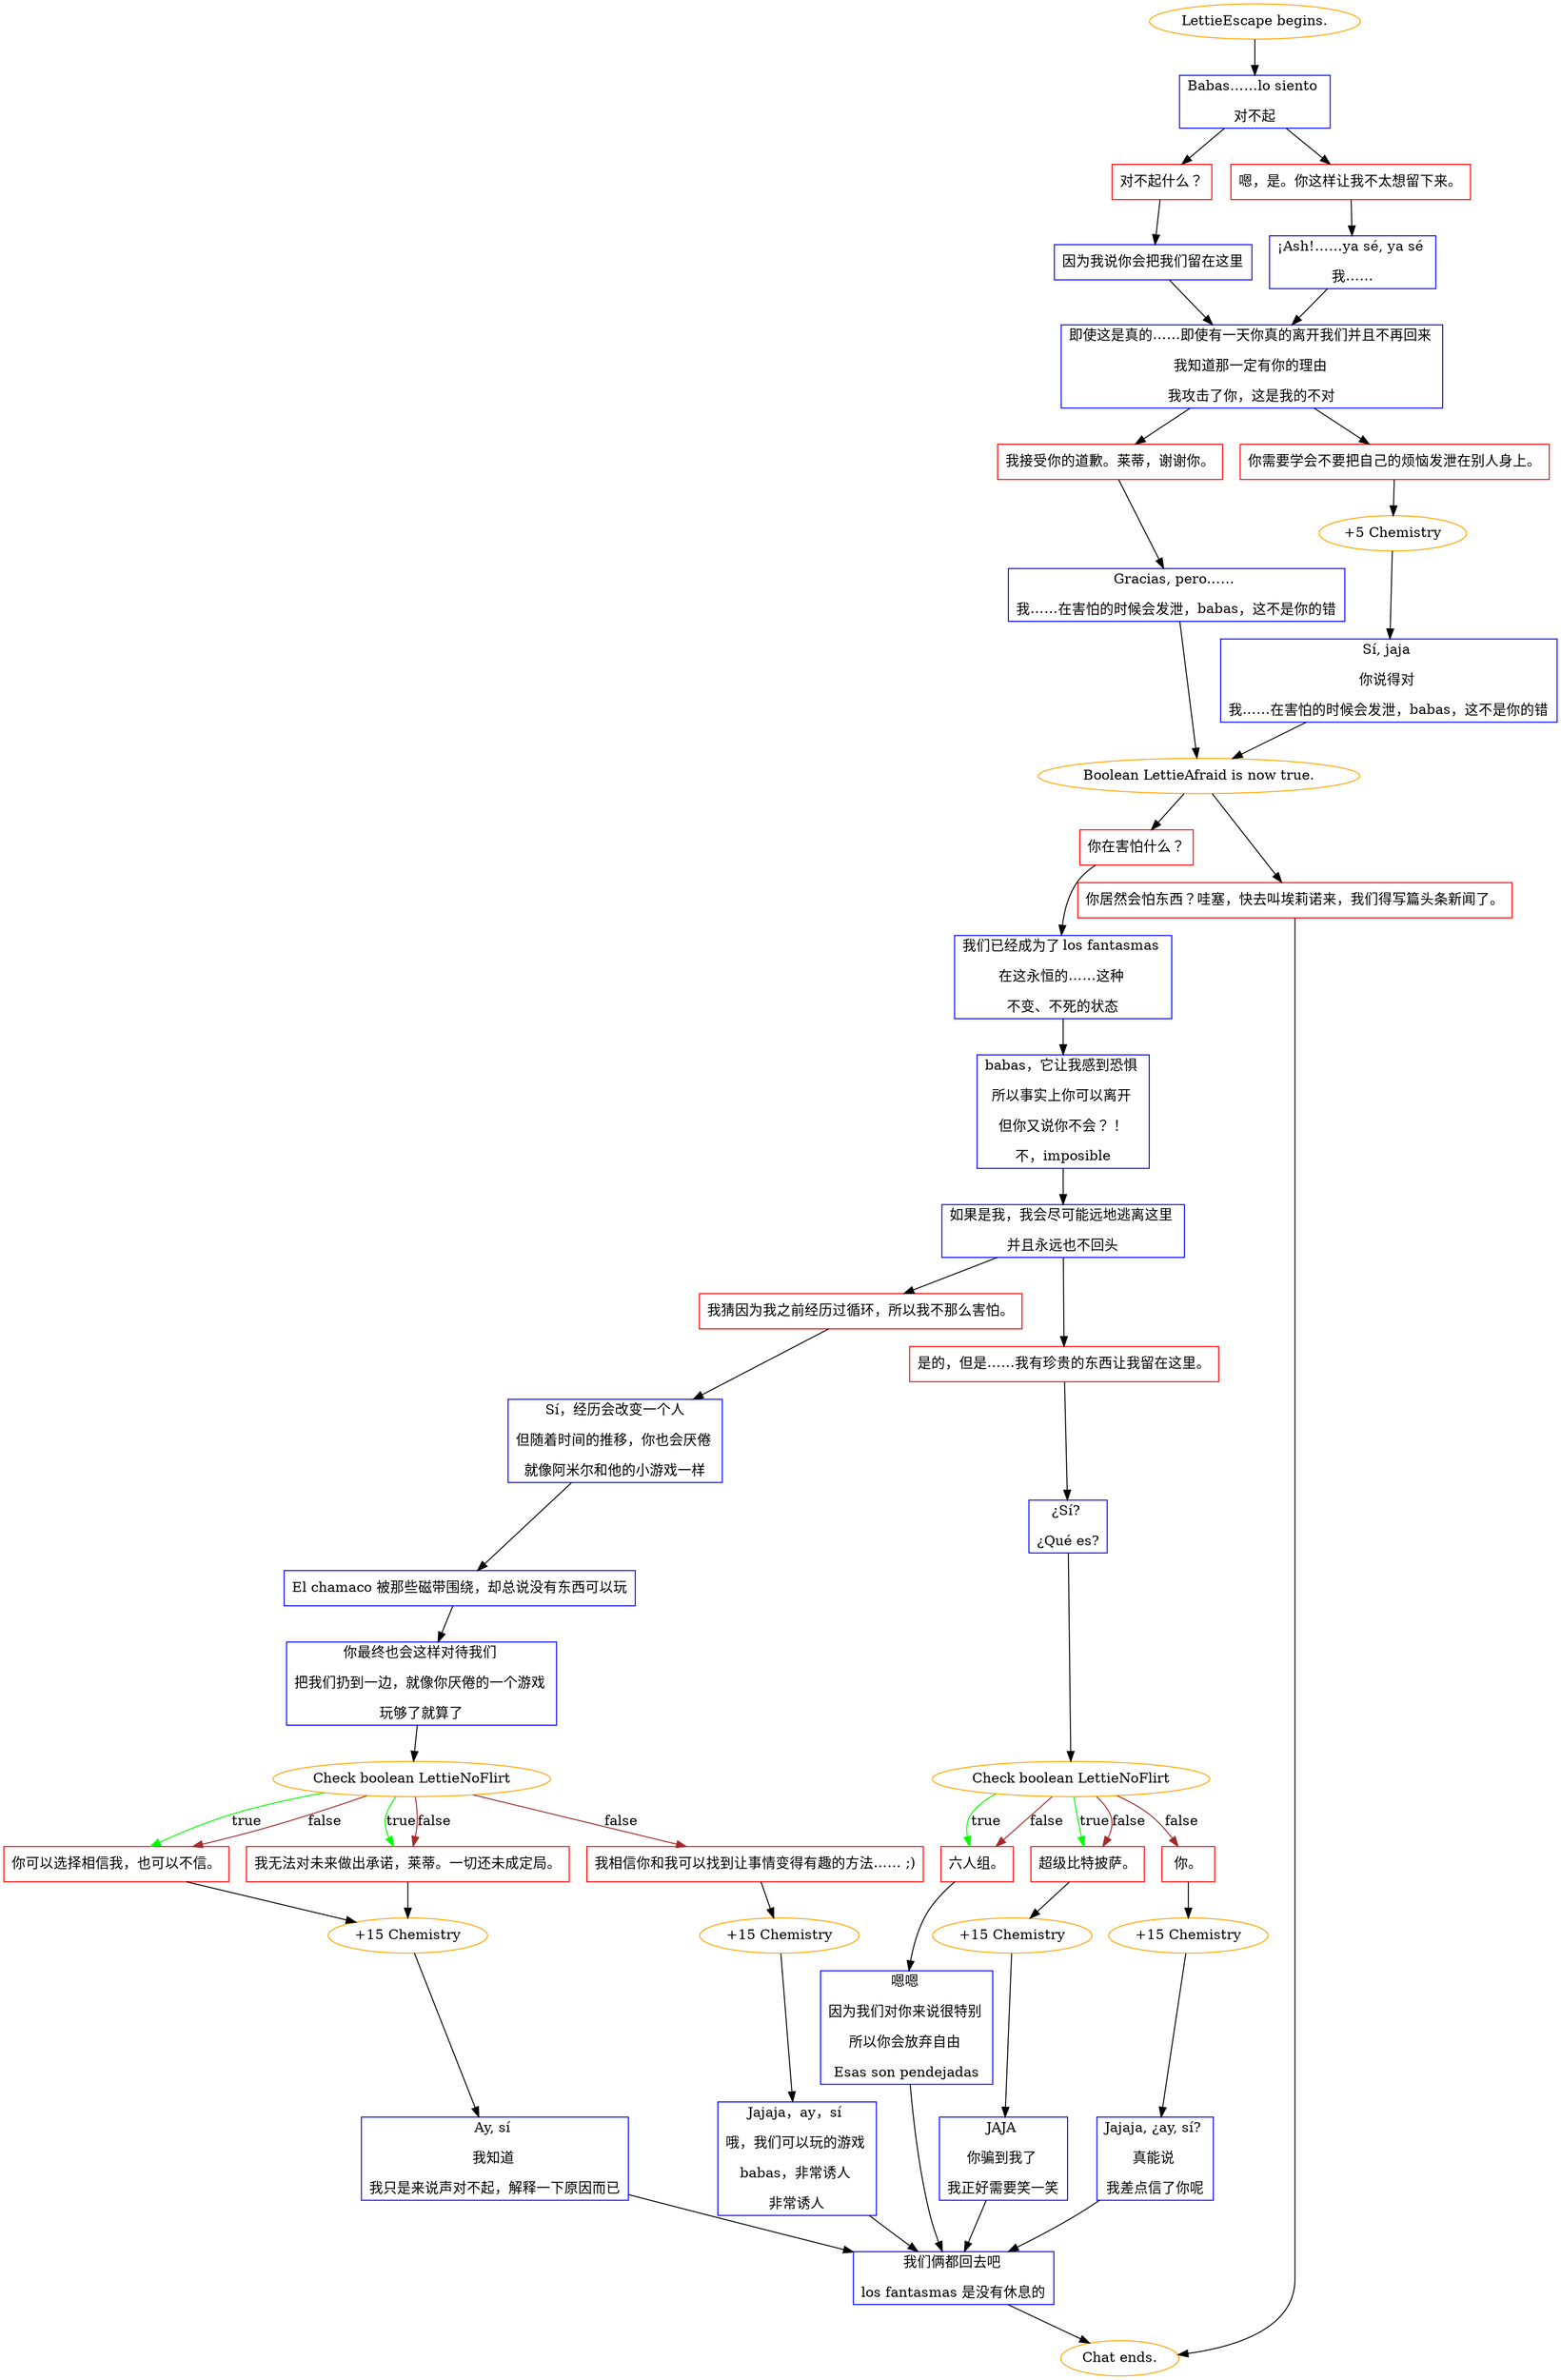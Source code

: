 digraph {
	"LettieEscape begins." [color=orange];
		"LettieEscape begins." -> j1807375681;
	j1807375681 [label="Babas……lo siento 
对不起",shape=box,color=blue];
		j1807375681 -> j1480724732;
		j1807375681 -> j1652239705;
	j1480724732 [label="对不起什么？",shape=box,color=red];
		j1480724732 -> j2389731516;
	j1652239705 [label="嗯，是。你这样让我不太想留下来。",shape=box,color=red];
		j1652239705 -> j2108668616;
	j2389731516 [label="因为我说你会把我们留在这里",shape=box,color=blue];
		j2389731516 -> j1782314408;
	j2108668616 [label="¡Ash!……ya sé, ya sé 
我……",shape=box,color=blue];
		j2108668616 -> j1782314408;
	j1782314408 [label="即使这是真的……即使有一天你真的离开我们并且不再回来 
我知道那一定有你的理由 
我攻击了你，这是我的不对",shape=box,color=blue];
		j1782314408 -> j1275322538;
		j1782314408 -> j3057953963;
	j1275322538 [label="我接受你的道歉。莱蒂，谢谢你。",shape=box,color=red];
		j1275322538 -> j91375676;
	j3057953963 [label="你需要学会不要把自己的烦恼发泄在别人身上。",shape=box,color=red];
		j3057953963 -> j3213382475;
	j91375676 [label="Gracias, pero…… 
我……在害怕的时候会发泄，babas，这不是你的错",shape=box,color=blue];
		j91375676 -> j3583486497;
	j3213382475 [label="+5 Chemistry",color=orange];
		j3213382475 -> j3146985548;
	j3583486497 [label="Boolean LettieAfraid is now true.",color=orange];
		j3583486497 -> j3352897703;
		j3583486497 -> j2140493349;
	j3146985548 [label="Sí, jaja 
你说得对 
我……在害怕的时候会发泄，babas，这不是你的错",shape=box,color=blue];
		j3146985548 -> j3583486497;
	j3352897703 [label="你在害怕什么？",shape=box,color=red];
		j3352897703 -> j843193122;
	j2140493349 [label="你居然会怕东西？哇塞，快去叫埃莉诺来，我们得写篇头条新闻了。",shape=box,color=red];
		j2140493349 -> "Chat ends.";
	j843193122 [label="我们已经成为了 los fantasmas 
在这永恒的……这种 
不变、不死的状态",shape=box,color=blue];
		j843193122 -> j3961165018;
	"Chat ends." [color=orange];
	j3961165018 [label="babas，它让我感到恐惧 
所以事实上你可以离开 
但你又说你不会？！ 
不，imposible",shape=box,color=blue];
		j3961165018 -> j798366864;
	j798366864 [label="如果是我，我会尽可能远地逃离这里 
并且永远也不回头",shape=box,color=blue];
		j798366864 -> j498794281;
		j798366864 -> j2242910720;
	j498794281 [label="我猜因为我之前经历过循环，所以我不那么害怕。",shape=box,color=red];
		j498794281 -> j4062659636;
	j2242910720 [label="是的，但是……我有珍贵的东西让我留在这里。",shape=box,color=red];
		j2242910720 -> j3078940324;
	j4062659636 [label="Sí，经历会改变一个人
但随着时间的推移，你也会厌倦 
就像阿米尔和他的小游戏一样",shape=box,color=blue];
		j4062659636 -> j270257405;
	j3078940324 [label="¿Sí? 
¿Qué es?",shape=box,color=blue];
		j3078940324 -> j951984688;
	j270257405 [label="El chamaco 被那些磁带围绕，却总说没有东西可以玩",shape=box,color=blue];
		j270257405 -> j1245991438;
	j951984688 [label="Check boolean LettieNoFlirt",color=orange];
		j951984688 -> j2477749517 [label=true,color=green];
		j951984688 -> j774074349 [label=true,color=green];
		j951984688 -> j2477749517 [label=false,color=brown];
		j951984688 -> j774074349 [label=false,color=brown];
		j951984688 -> j577464368 [label=false,color=brown];
	j1245991438 [label="你最终也会这样对待我们 
把我们扔到一边，就像你厌倦的一个游戏 
玩够了就算了",shape=box,color=blue];
		j1245991438 -> j4268600434;
	j2477749517 [label="六人组。",shape=box,color=red];
		j2477749517 -> j2725276518;
	j774074349 [label="超级比特披萨。",shape=box,color=red];
		j774074349 -> j3106935490;
	j577464368 [label="你。",shape=box,color=red];
		j577464368 -> j2361961784;
	j4268600434 [label="Check boolean LettieNoFlirt",color=orange];
		j4268600434 -> j22576415 [label=true,color=green];
		j4268600434 -> j3106334512 [label=true,color=green];
		j4268600434 -> j22576415 [label=false,color=brown];
		j4268600434 -> j3106334512 [label=false,color=brown];
		j4268600434 -> j646944487 [label=false,color=brown];
	j2725276518 [label="嗯嗯 
因为我们对你来说很特别 
所以你会放弃自由 
Esas son pendejadas",shape=box,color=blue];
		j2725276518 -> j1149306129;
	j3106935490 [label="+15 Chemistry",color=orange];
		j3106935490 -> j3220635682;
	j2361961784 [label="+15 Chemistry",color=orange];
		j2361961784 -> j1488409857;
	j22576415 [label="你可以选择相信我，也可以不信。",shape=box,color=red];
		j22576415 -> j4206547953;
	j3106334512 [label="我无法对未来做出承诺，莱蒂。一切还未成定局。",shape=box,color=red];
		j3106334512 -> j4206547953;
	j646944487 [label="我相信你和我可以找到让事情变得有趣的方法…… ;)",shape=box,color=red];
		j646944487 -> j2818461683;
	j1149306129 [label="我们俩都回去吧 
los fantasmas 是没有休息的",shape=box,color=blue];
		j1149306129 -> "Chat ends.";
	j3220635682 [label="JAJA 
你骗到我了 
我正好需要笑一笑",shape=box,color=blue];
		j3220635682 -> j1149306129;
	j1488409857 [label="Jajaja, ¿ay, sí? 
真能说 
我差点信了你呢",shape=box,color=blue];
		j1488409857 -> j1149306129;
	j4206547953 [label="+15 Chemistry",color=orange];
		j4206547953 -> j2886016146;
	j2818461683 [label="+15 Chemistry",color=orange];
		j2818461683 -> j992956944;
	j2886016146 [label="Ay, sí 
我知道 
我只是来说声对不起，解释一下原因而已",shape=box,color=blue];
		j2886016146 -> j1149306129;
	j992956944 [label="Jajaja，ay，sí 
哦，我们可以玩的游戏 
babas，非常诱人 
非常诱人",shape=box,color=blue];
		j992956944 -> j1149306129;
}